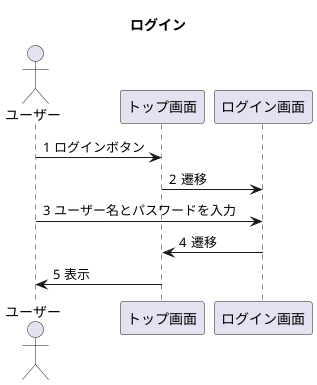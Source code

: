 @startuml
title ログイン
actor ユーザー
autonumber "#"

ユーザー->トップ画面:ログインボタン
トップ画面->ログイン画面:遷移
ユーザー->ログイン画面:ユーザー名とパスワードを入力
ログイン画面->トップ画面:遷移
トップ画面->ユーザー:表示

@enduml